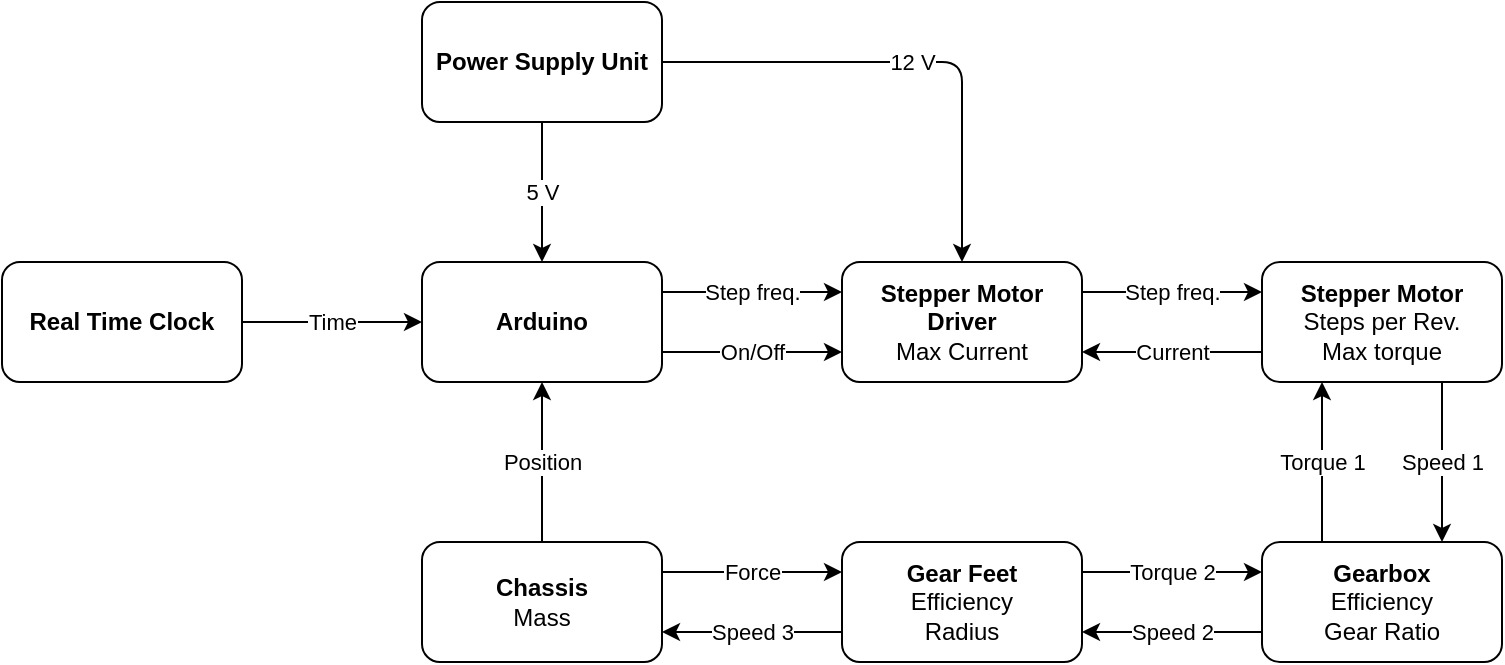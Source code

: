 <mxfile version="12.9.3" type="device"><diagram id="PFWSA1e69c4DvTelisxO" name="Page-1"><mxGraphModel dx="870" dy="655" grid="1" gridSize="10" guides="1" tooltips="1" connect="1" arrows="1" fold="1" page="1" pageScale="1" pageWidth="1169" pageHeight="827" math="0" shadow="0"><root><mxCell id="0"/><mxCell id="1" parent="0"/><mxCell id="RKKduToCmCTLae1788s0-1" value="Power Supply Unit" style="rounded=1;whiteSpace=wrap;html=1;fontStyle=1" parent="1" vertex="1"><mxGeometry x="230" y="100" width="120" height="60" as="geometry"/></mxCell><mxCell id="RKKduToCmCTLae1788s0-3" value="Arduino" style="rounded=1;whiteSpace=wrap;html=1;fontStyle=1" parent="1" vertex="1"><mxGeometry x="230" y="230" width="120" height="60" as="geometry"/></mxCell><mxCell id="RKKduToCmCTLae1788s0-4" value="5 V" style="endArrow=classic;html=1;entryX=0.5;entryY=0;entryDx=0;entryDy=0;exitX=0.5;exitY=1;exitDx=0;exitDy=0;" parent="1" source="RKKduToCmCTLae1788s0-1" target="RKKduToCmCTLae1788s0-3" edge="1"><mxGeometry width="50" height="50" relative="1" as="geometry"><mxPoint x="230" y="360" as="sourcePoint"/><mxPoint x="280" y="310" as="targetPoint"/></mxGeometry></mxCell><mxCell id="RKKduToCmCTLae1788s0-5" value="Stepper Motor Driver&lt;br&gt;&lt;span style=&quot;font-weight: 400&quot;&gt;Max Current&lt;/span&gt;" style="rounded=1;whiteSpace=wrap;html=1;fontStyle=1" parent="1" vertex="1"><mxGeometry x="440" y="230" width="120" height="60" as="geometry"/></mxCell><mxCell id="RKKduToCmCTLae1788s0-6" value="Real Time Clock" style="rounded=1;whiteSpace=wrap;html=1;fontStyle=1" parent="1" vertex="1"><mxGeometry x="20" y="230" width="120" height="60" as="geometry"/></mxCell><mxCell id="RKKduToCmCTLae1788s0-7" value="Time" style="endArrow=classic;html=1;entryX=0;entryY=0.5;entryDx=0;entryDy=0;exitX=1;exitY=0.5;exitDx=0;exitDy=0;" parent="1" source="RKKduToCmCTLae1788s0-6" target="RKKduToCmCTLae1788s0-3" edge="1"><mxGeometry width="50" height="50" relative="1" as="geometry"><mxPoint x="230" y="490" as="sourcePoint"/><mxPoint x="290" y="300" as="targetPoint"/></mxGeometry></mxCell><mxCell id="RKKduToCmCTLae1788s0-8" value="12 V" style="endArrow=classic;html=1;exitX=1;exitY=0.5;exitDx=0;exitDy=0;entryX=0.5;entryY=0;entryDx=0;entryDy=0;" parent="1" source="RKKduToCmCTLae1788s0-1" target="RKKduToCmCTLae1788s0-5" edge="1"><mxGeometry width="50" height="50" relative="1" as="geometry"><mxPoint x="460" y="100" as="sourcePoint"/><mxPoint x="510" y="50" as="targetPoint"/><Array as="points"><mxPoint x="500" y="130"/></Array></mxGeometry></mxCell><mxCell id="RKKduToCmCTLae1788s0-9" value="Step freq." style="endArrow=classic;html=1;entryX=0;entryY=0.25;entryDx=0;entryDy=0;exitX=1;exitY=0.25;exitDx=0;exitDy=0;" parent="1" source="RKKduToCmCTLae1788s0-3" target="RKKduToCmCTLae1788s0-5" edge="1"><mxGeometry width="50" height="50" relative="1" as="geometry"><mxPoint x="230" y="490" as="sourcePoint"/><mxPoint x="280" y="440" as="targetPoint"/></mxGeometry></mxCell><mxCell id="RKKduToCmCTLae1788s0-10" value="&lt;b&gt;Stepper Motor&lt;/b&gt;&lt;br&gt;Steps per Rev.&lt;br&gt;Max torque" style="rounded=1;whiteSpace=wrap;html=1;" parent="1" vertex="1"><mxGeometry x="650" y="230" width="120" height="60" as="geometry"/></mxCell><mxCell id="RKKduToCmCTLae1788s0-12" value="Step freq." style="endArrow=classic;html=1;entryX=0;entryY=0.25;entryDx=0;entryDy=0;exitX=1;exitY=0.25;exitDx=0;exitDy=0;" parent="1" source="RKKduToCmCTLae1788s0-5" target="RKKduToCmCTLae1788s0-10" edge="1"><mxGeometry width="50" height="50" relative="1" as="geometry"><mxPoint x="20" y="360" as="sourcePoint"/><mxPoint x="70" y="310" as="targetPoint"/></mxGeometry></mxCell><mxCell id="RKKduToCmCTLae1788s0-13" value="Current" style="endArrow=classic;html=1;exitX=0;exitY=0.75;exitDx=0;exitDy=0;entryX=1;entryY=0.75;entryDx=0;entryDy=0;" parent="1" source="RKKduToCmCTLae1788s0-10" target="RKKduToCmCTLae1788s0-5" edge="1"><mxGeometry width="50" height="50" relative="1" as="geometry"><mxPoint x="20" y="360" as="sourcePoint"/><mxPoint x="610" y="310" as="targetPoint"/></mxGeometry></mxCell><mxCell id="RKKduToCmCTLae1788s0-14" value="&lt;b&gt;Gearbox&lt;/b&gt;&lt;br&gt;Efficiency&lt;br&gt;Gear Ratio" style="rounded=1;whiteSpace=wrap;html=1;" parent="1" vertex="1"><mxGeometry x="650" y="370" width="120" height="60" as="geometry"/></mxCell><mxCell id="RKKduToCmCTLae1788s0-25" value="&lt;b&gt;Gear Feet&lt;/b&gt;&lt;br&gt;Efficiency&lt;br&gt;Radius" style="rounded=1;whiteSpace=wrap;html=1;" parent="1" vertex="1"><mxGeometry x="440" y="370" width="120" height="60" as="geometry"/></mxCell><mxCell id="RKKduToCmCTLae1788s0-26" value="Speed 2" style="endArrow=classic;html=1;entryX=1;entryY=0.75;entryDx=0;entryDy=0;exitX=0;exitY=0.75;exitDx=0;exitDy=0;" parent="1" source="RKKduToCmCTLae1788s0-14" target="RKKduToCmCTLae1788s0-25" edge="1"><mxGeometry width="50" height="50" relative="1" as="geometry"><mxPoint x="540" y="500" as="sourcePoint"/><mxPoint x="590" y="450" as="targetPoint"/></mxGeometry></mxCell><mxCell id="RKKduToCmCTLae1788s0-27" value="Torque 2" style="endArrow=classic;html=1;entryX=0;entryY=0.25;entryDx=0;entryDy=0;exitX=1;exitY=0.25;exitDx=0;exitDy=0;" parent="1" source="RKKduToCmCTLae1788s0-25" target="RKKduToCmCTLae1788s0-14" edge="1"><mxGeometry width="50" height="50" relative="1" as="geometry"><mxPoint x="540" y="500" as="sourcePoint"/><mxPoint x="590" y="450" as="targetPoint"/></mxGeometry></mxCell><mxCell id="RKKduToCmCTLae1788s0-28" value="&lt;b&gt;Chassis&lt;/b&gt;&lt;br&gt;Mass" style="rounded=1;whiteSpace=wrap;html=1;" parent="1" vertex="1"><mxGeometry x="230" y="370" width="120" height="60" as="geometry"/></mxCell><mxCell id="RKKduToCmCTLae1788s0-29" value="Speed 3" style="endArrow=classic;html=1;entryX=1;entryY=0.75;entryDx=0;entryDy=0;exitX=0;exitY=0.75;exitDx=0;exitDy=0;" parent="1" source="RKKduToCmCTLae1788s0-25" target="RKKduToCmCTLae1788s0-28" edge="1"><mxGeometry width="50" height="50" relative="1" as="geometry"><mxPoint x="460" y="500" as="sourcePoint"/><mxPoint x="510" y="450" as="targetPoint"/></mxGeometry></mxCell><mxCell id="RKKduToCmCTLae1788s0-30" value="Force" style="endArrow=classic;html=1;entryX=0;entryY=0.25;entryDx=0;entryDy=0;exitX=1;exitY=0.25;exitDx=0;exitDy=0;" parent="1" source="RKKduToCmCTLae1788s0-28" target="RKKduToCmCTLae1788s0-25" edge="1"><mxGeometry width="50" height="50" relative="1" as="geometry"><mxPoint x="460" y="500" as="sourcePoint"/><mxPoint x="510" y="450" as="targetPoint"/></mxGeometry></mxCell><mxCell id="RKKduToCmCTLae1788s0-32" value="Position" style="endArrow=classic;html=1;entryX=0.5;entryY=1;entryDx=0;entryDy=0;exitX=0.5;exitY=0;exitDx=0;exitDy=0;" parent="1" source="RKKduToCmCTLae1788s0-28" target="RKKduToCmCTLae1788s0-3" edge="1"><mxGeometry width="50" height="50" relative="1" as="geometry"><mxPoint x="330" y="360" as="sourcePoint"/><mxPoint x="380" y="350" as="targetPoint"/><Array as="points"/><mxPoint as="offset"/></mxGeometry></mxCell><mxCell id="RazqDJeQ9MXKNj1NiZaG-1" value="Torque 1" style="endArrow=classic;html=1;entryX=0.25;entryY=1;entryDx=0;entryDy=0;exitX=0.25;exitY=0;exitDx=0;exitDy=0;" parent="1" source="RKKduToCmCTLae1788s0-14" target="RKKduToCmCTLae1788s0-10" edge="1"><mxGeometry width="50" height="50" relative="1" as="geometry"><mxPoint x="50" y="500" as="sourcePoint"/><mxPoint x="100" y="450" as="targetPoint"/></mxGeometry></mxCell><mxCell id="RazqDJeQ9MXKNj1NiZaG-2" value="Speed 1" style="endArrow=classic;html=1;entryX=0.75;entryY=0;entryDx=0;entryDy=0;exitX=0.75;exitY=1;exitDx=0;exitDy=0;" parent="1" source="RKKduToCmCTLae1788s0-10" target="RKKduToCmCTLae1788s0-14" edge="1"><mxGeometry width="50" height="50" relative="1" as="geometry"><mxPoint x="50" y="500" as="sourcePoint"/><mxPoint x="100" y="450" as="targetPoint"/></mxGeometry></mxCell><mxCell id="Rwkz17PJYVw0u_hoVJGh-1" value="On/Off" style="endArrow=classic;html=1;entryX=0;entryY=0.75;entryDx=0;entryDy=0;exitX=1;exitY=0.75;exitDx=0;exitDy=0;" parent="1" source="RKKduToCmCTLae1788s0-3" target="RKKduToCmCTLae1788s0-5" edge="1"><mxGeometry width="50" height="50" relative="1" as="geometry"><mxPoint x="20" y="500" as="sourcePoint"/><mxPoint x="70" y="450" as="targetPoint"/></mxGeometry></mxCell></root></mxGraphModel></diagram></mxfile>